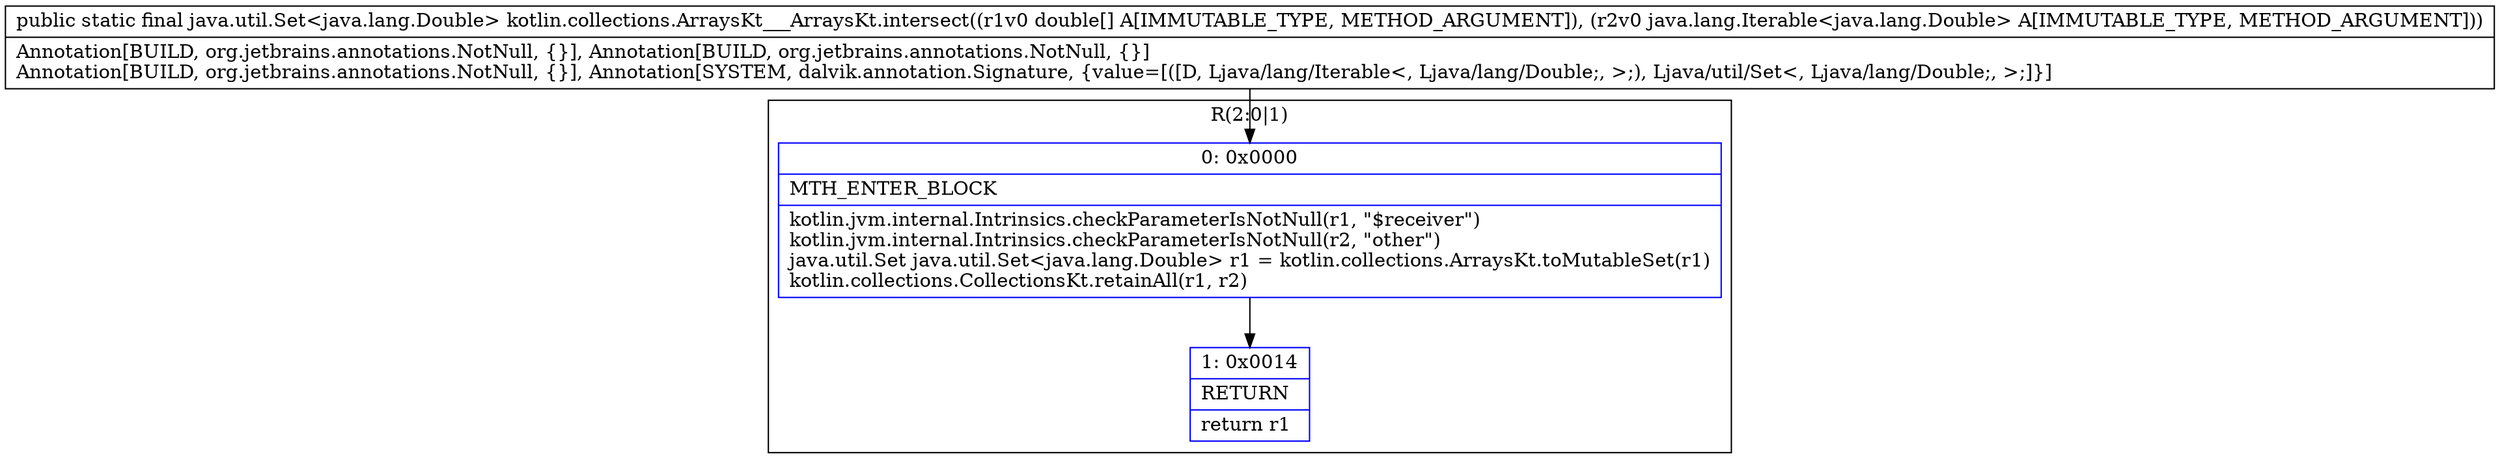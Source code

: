 digraph "CFG forkotlin.collections.ArraysKt___ArraysKt.intersect([DLjava\/lang\/Iterable;)Ljava\/util\/Set;" {
subgraph cluster_Region_293003067 {
label = "R(2:0|1)";
node [shape=record,color=blue];
Node_0 [shape=record,label="{0\:\ 0x0000|MTH_ENTER_BLOCK\l|kotlin.jvm.internal.Intrinsics.checkParameterIsNotNull(r1, \"$receiver\")\lkotlin.jvm.internal.Intrinsics.checkParameterIsNotNull(r2, \"other\")\ljava.util.Set java.util.Set\<java.lang.Double\> r1 = kotlin.collections.ArraysKt.toMutableSet(r1)\lkotlin.collections.CollectionsKt.retainAll(r1, r2)\l}"];
Node_1 [shape=record,label="{1\:\ 0x0014|RETURN\l|return r1\l}"];
}
MethodNode[shape=record,label="{public static final java.util.Set\<java.lang.Double\> kotlin.collections.ArraysKt___ArraysKt.intersect((r1v0 double[] A[IMMUTABLE_TYPE, METHOD_ARGUMENT]), (r2v0 java.lang.Iterable\<java.lang.Double\> A[IMMUTABLE_TYPE, METHOD_ARGUMENT]))  | Annotation[BUILD, org.jetbrains.annotations.NotNull, \{\}], Annotation[BUILD, org.jetbrains.annotations.NotNull, \{\}]\lAnnotation[BUILD, org.jetbrains.annotations.NotNull, \{\}], Annotation[SYSTEM, dalvik.annotation.Signature, \{value=[([D, Ljava\/lang\/Iterable\<, Ljava\/lang\/Double;, \>;), Ljava\/util\/Set\<, Ljava\/lang\/Double;, \>;]\}]\l}"];
MethodNode -> Node_0;
Node_0 -> Node_1;
}

